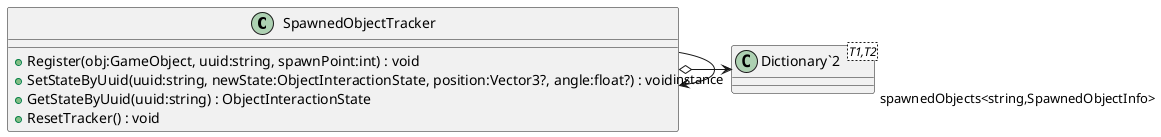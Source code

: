 @startuml
class SpawnedObjectTracker {
    + Register(obj:GameObject, uuid:string, spawnPoint:int) : void
    + SetStateByUuid(uuid:string, newState:ObjectInteractionState, position:Vector3?, angle:float?) : void
    + GetStateByUuid(uuid:string) : ObjectInteractionState
    + ResetTracker() : void
}
class "Dictionary`2"<T1,T2> {
}
' MonoBehaviour <|-- SpawnedObjectTracker
SpawnedObjectTracker --> "instance" SpawnedObjectTracker
SpawnedObjectTracker o-> "spawnedObjects<string,SpawnedObjectInfo>" "Dictionary`2"
@enduml

